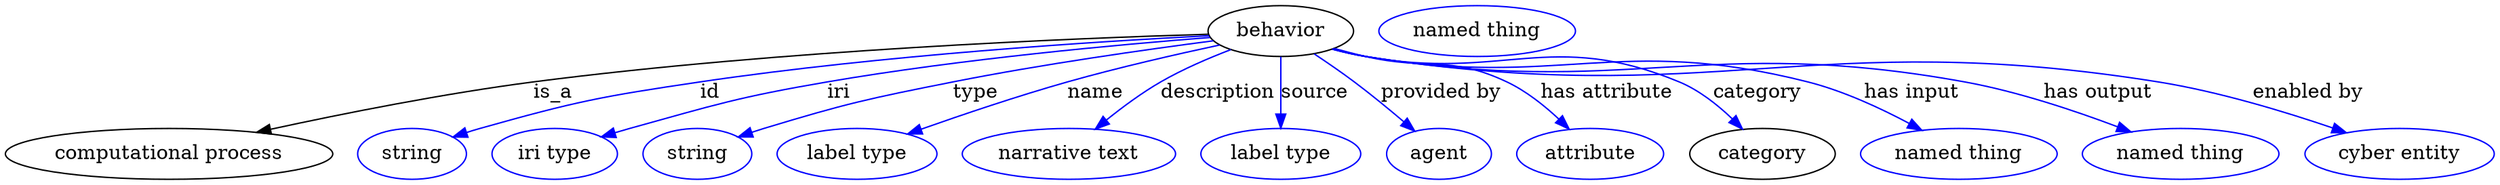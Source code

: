 digraph {
	graph [bb="0,0,1759.6,123"];
	node [label="\N"];
	behavior	[height=0.5,
		label=behavior,
		pos="902.69,105",
		width=1.4263];
	"computational process"	[height=0.5,
		pos="115.69,18",
		width=3.2136];
	behavior -> "computational process"	[label=is_a,
		lp="387.69,61.5",
		pos="e,177.63,33.271 851.42,102.74 756.69,99.945 548.03,91.571 373.69,69 310.38,60.804 239.2,46.63 187.67,35.462"];
	id	[color=blue,
		height=0.5,
		label=string,
		pos="287.69,18",
		width=1.0652];
	behavior -> id	[color=blue,
		label=id,
		lp="498.69,61.5",
		pos="e,316.68,29.96 852.16,101.71 774.38,97.732 620.8,88.079 491.69,69 421.58,58.64 403.91,55.205 335.69,36 332.58,35.126 329.39,34.155 \
326.19,33.133",
		style=solid];
	iri	[color=blue,
		height=0.5,
		label="iri type",
		pos="388.69,18",
		width=1.2277];
	behavior -> iri	[color=blue,
		label=iri,
		lp="589.69,61.5",
		pos="e,421.99,29.896 852.93,100.51 789.6,95.617 676.98,85.441 581.69,69 519.12,58.205 503.9,52.878 442.69,36 439.12,35.015 435.42,33.951 \
431.72,32.852",
		style=solid];
	type	[color=blue,
		height=0.5,
		label=string,
		pos="489.69,18",
		width=1.0652];
	behavior -> type	[color=blue,
		label=type,
		lp="686.69,61.5",
		pos="e,518.61,30.003 854.93,98.097 807.86,91.975 734.02,81.548 670.69,69 610.52,57.079 595.39,53.789 536.69,36 533.93,35.162 531.09,34.255 \
528.24,33.311",
		style=solid];
	name	[color=blue,
		height=0.5,
		label="label type",
		pos="602.69,18",
		width=1.5707];
	behavior -> name	[color=blue,
		label=name,
		lp="771.69,61.5",
		pos="e,638.52,32.101 859.45,95.132 829.11,88.628 787.68,79.185 751.69,69 716.54,59.054 677.41,45.838 648.07,35.491",
		style=solid];
	description	[color=blue,
		height=0.5,
		label="narrative text",
		pos="752.69,18",
		width=2.0943];
	behavior -> description	[color=blue,
		label=description,
		lp="858.19,61.5",
		pos="e,771.37,35.515 867.38,91.872 851.7,85.885 833.31,78.01 817.69,69 804.29,61.273 790.56,51.1 779.19,41.949",
		style=solid];
	source	[color=blue,
		height=0.5,
		label="label type",
		pos="902.69,18",
		width=1.5707];
	behavior -> source	[color=blue,
		label=source,
		lp="926.69,61.5",
		pos="e,902.69,36.175 902.69,86.799 902.69,75.163 902.69,59.548 902.69,46.237",
		style=solid];
	"provided by"	[color=blue,
		height=0.5,
		label=agent,
		pos="1014.7,18",
		width=1.0291];
	behavior -> "provided by"	[color=blue,
		label="provided by",
		lp="1016.2,61.5",
		pos="e,997.48,34.142 926.34,88.818 935.36,82.841 945.64,75.791 954.69,69 966.53,60.117 979.19,49.717 989.8,40.71",
		style=solid];
	"has attribute"	[color=blue,
		height=0.5,
		label=attribute,
		pos="1121.7,18",
		width=1.4443];
	behavior -> "has attribute"	[color=blue,
		label="has attribute",
		lp="1133.7,61.5",
		pos="e,1106.8,35.557 940.31,92.732 947.7,90.692 955.41,88.682 962.69,87 1006.7,76.833 1021.8,88.258 1062.7,69 1076.2,62.612 1089.2,52.296 \
1099.5,42.689",
		style=solid];
	category	[height=0.5,
		pos="1242.7,18",
		width=1.4263];
	behavior -> category	[color=blue,
		label=category,
		lp="1240.2,61.5",
		pos="e,1228.8,35.581 939.55,92.336 947.14,90.28 955.12,88.365 962.69,87 1060.1,69.424 1093.4,107.2 1184.7,69 1198.6,63.195 1211.5,52.753 \
1221.6,42.907",
		style=solid];
	"has input"	[color=blue,
		height=0.5,
		label="named thing",
		pos="1381.7,18",
		width=1.9318];
	behavior -> "has input"	[color=blue,
		label="has input",
		lp="1349.2,61.5",
		pos="e,1355.7,34.705 939.21,92.283 946.89,90.205 955,88.294 962.69,87 1100.1,63.87 1140.6,103.35 1275.7,69 1300.7,62.649 1326.9,50.35 \
1347,39.54",
		style=solid];
	"has output"	[color=blue,
		height=0.5,
		label="named thing",
		pos="1538.7,18",
		width=1.9318];
	behavior -> "has output"	[color=blue,
		label="has output",
		lp="1481.2,61.5",
		pos="e,1503.5,33.66 939.19,92.194 946.88,90.122 954.99,88.236 962.69,87 1148.9,57.088 1201.1,102.79 1386.7,69 1423.6,62.271 1464,48.701 \
1493.8,37.395",
		style=solid];
	"enabled by"	[color=blue,
		height=0.5,
		label="cyber entity",
		pos="1692.7,18",
		width=1.8596];
	behavior -> "enabled by"	[color=blue,
		label="enabled by",
		lp="1630.2,61.5",
		pos="e,1655.4,33.032 938.86,92.218 946.65,90.117 954.88,88.213 962.69,87 1209.2,48.713 1277.4,108.71 1523.7,69 1565.9,62.195 1612.4,47.926 \
1645.9,36.367",
		style=solid];
	"named thing_category"	[color=blue,
		height=0.5,
		label="named thing",
		pos="1041.7,105",
		width=1.9318];
}
